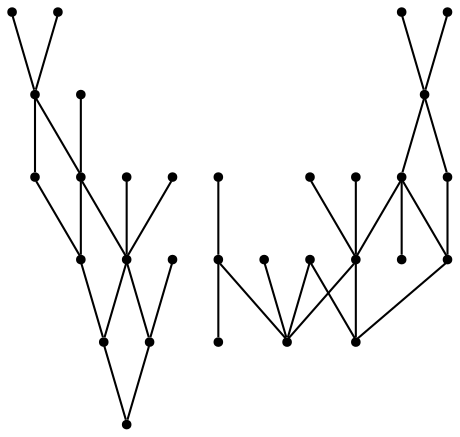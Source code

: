graph {
  node [shape=point,comment="{\"directed\":false,\"doi\":\"10.1007/978-3-030-92931-2_22\",\"figure\":\"3 (2)\"}"]

  v0 [pos="1642.6334927871078,310.916538725633"]
  v1 [pos="1601.631172348158,273.6806032987881"]
  v2 [pos="1613.4039320007478,327.78859654896945"]
  v3 [pos="1555.946773125694,300.04709037771585"]
  v4 [pos="1575.2509767646325,228.0114527132733"]
  v5 [pos="1582.3135833472943,345.7246345314968"]
  v6 [pos="1529.5644791243842,254.37793979220106"]
  v7 [pos="1510.277062827718,326.4176470654999"]
  v8 [pos="1551.258526265663,363.6482093369017"]
  v9 [pos="1483.8947688264084,280.74849647998514"]
  v10 [pos="1522.030014688195,380.52563634145383"]
  v11 [pos="1464.5874175607942,352.78413414442764"]
  v12 [pos="1490.974957606564,398.4532847299424"]
  v13 [pos="1452.2865243050144,307.1147292083593"]
  v14 [pos="1464.6040777262308,413.6804893174882"]
  v15 [pos="1438.2332296401069,394.37553665591946"]
  v16 [pos="1411.8655927690766,413.6804893174882"]
  v17 [pos="1411.8822529345134,352.78413414442764"]
  v18 [pos="1424.1820969814012,307.1147292083593"]
  v19 [pos="1392.5750288457343,280.74849647998514"]
  v20 [pos="1385.4947128887436,398.4532847299424"]
  v21 [pos="1366.1915584586973,326.4176470655"]
  v22 [pos="1346.903092953139,254.37793979220106"]
  v23 [pos="1354.4376845661636,380.52563634145383"]
  v24 [pos="1325.2100950207528,363.6482093369017"]
  v25 [pos="1320.5218481607214,300.0470903777159"]
  v26 [pos="1301.218693730675,228.007383104417"]
  v27 [pos="1294.1530666981726,345.72056492264045"]
  v28 [pos="1274.8363997293657,273.67653368993183"]
  v29 [pos="1263.0627180447188,327.78859654896945"]
  v30 [pos="1233.8340792904157,310.91116557018984"]

  v0 -- v1 [id="-2",pos="1642.6334927871078,310.916538725633 1601.631172348158,273.6806032987881 1601.631172348158,273.6806032987881 1601.631172348158,273.6806032987881"]
  v30 -- v28 [id="-5",pos="1233.8340792904157,310.91116557018984 1274.8363997293657,273.67653368993183 1274.8363997293657,273.67653368993183 1274.8363997293657,273.67653368993183"]
  v2 -- v1 [id="-6",pos="1613.4039320007478,327.78859654896945 1601.631172348158,273.6806032987881 1601.631172348158,273.6806032987881 1601.631172348158,273.6806032987881"]
  v1 -- v3 [id="-11",pos="1601.631172348158,273.6806032987881 1555.946773125694,300.04709037771585 1555.946773125694,300.04709037771585 1555.946773125694,300.04709037771585"]
  v1 -- v4 [id="-13",pos="1601.631172348158,273.6806032987881 1575.2509767646325,228.0114527132733 1575.2509767646325,228.0114527132733 1575.2509767646325,228.0114527132733"]
  v5 -- v3 [id="-16",pos="1582.3135833472943,345.7246345314968 1555.946773125694,300.04709037771585 1555.946773125694,300.04709037771585 1555.946773125694,300.04709037771585"]
  v4 -- v6 [id="-18",pos="1575.2509767646325,228.0114527132733 1529.5644791243842,254.37793979220106 1529.5644791243842,254.37793979220106 1529.5644791243842,254.37793979220106"]
  v3 -- v7 [id="-22",pos="1555.946773125694,300.04709037771585 1510.277062827718,326.4176470654999 1510.277062827718,326.4176470654999 1510.277062827718,326.4176470654999"]
  v3 -- v6 [id="-25",pos="1555.946773125694,300.04709037771585 1529.5644791243842,254.37793979220106 1529.5644791243842,254.37793979220106 1529.5644791243842,254.37793979220106"]
  v8 -- v7 [id="-27",pos="1551.258526265663,363.6482093369017 1510.277062827718,326.4176470654999 1510.277062827718,326.4176470654999 1510.277062827718,326.4176470654999"]
  v6 -- v9 [id="-29",pos="1529.5644791243842,254.37793979220106 1483.8947688264084,280.74849647998514 1483.8947688264084,280.74849647998514 1483.8947688264084,280.74849647998514"]
  v10 -- v7 [id="-34",pos="1522.030014688195,380.52563634145383 1510.277062827718,326.4176470654999 1510.277062827718,326.4176470654999 1510.277062827718,326.4176470654999"]
  v7 -- v11 [id="-38",pos="1510.277062827718,326.4176470654999 1464.5874175607942,352.78413414442764 1464.5874175607942,352.78413414442764 1464.5874175607942,352.78413414442764"]
  v7 -- v9 [id="-41",pos="1510.277062827718,326.4176470654999 1483.8947688264084,280.74849647998514 1483.8947688264084,280.74849647998514 1483.8947688264084,280.74849647998514"]
  v12 -- v11 [id="-43",pos="1490.974957606564,398.4532847299424 1464.5874175607942,352.78413414442764 1464.5874175607942,352.78413414442764 1464.5874175607942,352.78413414442764"]
  v29 -- v28 [id="-45",pos="1263.0627180447188,327.78859654896945 1274.8363997293657,273.67653368993183 1274.8363997293657,273.67653368993183 1274.8363997293657,273.67653368993183"]
  v9 -- v13 [id="-46",pos="1483.8947688264084,280.74849647998514 1452.2865243050144,307.1147292083593 1452.2865243050144,307.1147292083593 1452.2865243050144,307.1147292083593"]
  v11 -- v13 [id="-55",pos="1464.5874175607942,352.78413414442764 1452.2865243050144,307.1147292083593 1452.2865243050144,307.1147292083593 1452.2865243050144,307.1147292083593"]
  v15 -- v17 [id="-56",pos="1438.2332296401069,394.37553665591946 1437.0873027647729,368.67376295479545 1437.0873027647729,368.67376295479545 1437.0873027647729,368.67376295479545 1438.8958845409368,366.8651715501766 1438.8958845409368,366.8651715501766 1438.8958845409368,366.8651715501766 1411.8822529345134,352.78413414442764 1411.8822529345134,352.78413414442764 1411.8822529345134,352.78413414442764"]
  v14 -- v15 [id="-57",pos="1464.6040777262308,413.6804893174882 1438.2332296401069,394.37553665591946 1438.2332296401069,394.37553665591946 1438.2332296401069,394.37553665591946"]
  v28 -- v26 [id="-59",pos="1274.8363997293657,273.67653368993183 1301.218693730675,228.007383104417 1301.218693730675,228.007383104417 1301.218693730675,228.007383104417"]
  v15 -- v16 [id="-61",pos="1438.2332296401069,394.37553665591946 1411.8655927690766,413.6804893174882 1411.8655927690766,413.6804893174882 1411.8655927690766,413.6804893174882"]
  v28 -- v25 [id="-64",pos="1274.8363997293657,273.67653368993183 1320.5218481607214,300.0470903777159 1320.5218481607214,300.0470903777159 1320.5218481607214,300.0470903777159"]
  v18 -- v17 [id="-70",pos="1424.1820969814012,307.1147292083593 1411.8822529345134,352.78413414442764 1411.8822529345134,352.78413414442764 1411.8822529345134,352.78413414442764"]
  v18 -- v19 [id="-71",pos="1424.1820969814012,307.1147292083593 1392.5750288457343,280.74849647998514 1392.5750288457343,280.74849647998514 1392.5750288457343,280.74849647998514"]
  v26 -- v22 [id="-76",pos="1301.218693730675,228.007383104417 1346.903092953139,254.37793979220106 1346.903092953139,254.37793979220106 1346.903092953139,254.37793979220106"]
  v25 -- v22 [id="-78",pos="1320.5218481607214,300.0470903777159 1346.903092953139,254.37793979220106 1346.903092953139,254.37793979220106 1346.903092953139,254.37793979220106"]
  v25 -- v21 [id="-81",pos="1320.5218481607214,300.0470903777159 1366.1915584586973,326.4176470655 1366.1915584586973,326.4176470655 1366.1915584586973,326.4176470655"]
  v25 -- v27 [id="-82",pos="1320.5218481607214,300.0470903777159 1294.1530666981726,345.72056492264045 1294.1530666981726,345.72056492264045 1294.1530666981726,345.72056492264045"]
  v24 -- v21 [id="-84",pos="1325.2100950207528,363.6482093369017 1366.1915584586973,326.4176470655 1366.1915584586973,326.4176470655 1366.1915584586973,326.4176470655"]
  v22 -- v19 [id="-88",pos="1346.903092953139,254.37793979220106 1392.5750288457343,280.74849647998514 1392.5750288457343,280.74849647998514 1392.5750288457343,280.74849647998514"]
  v23 -- v21 [id="-90",pos="1354.4376845661636,380.52563634145383 1366.1915584586973,326.4176470655 1366.1915584586973,326.4176470655 1366.1915584586973,326.4176470655"]
  v21 -- v19 [id="-92",pos="1366.1915584586973,326.4176470655 1392.5750288457343,280.74849647998514 1392.5750288457343,280.74849647998514 1392.5750288457343,280.74849647998514"]
  v21 -- v17 [id="-95",pos="1366.1915584586973,326.4176470655 1411.8822529345134,352.78413414442764 1411.8822529345134,352.78413414442764 1411.8822529345134,352.78413414442764"]
  v20 -- v17 [id="-101",pos="1385.4947128887436,398.4532847299424 1411.8822529345134,352.78413414442764 1411.8822529345134,352.78413414442764 1411.8822529345134,352.78413414442764"]
}